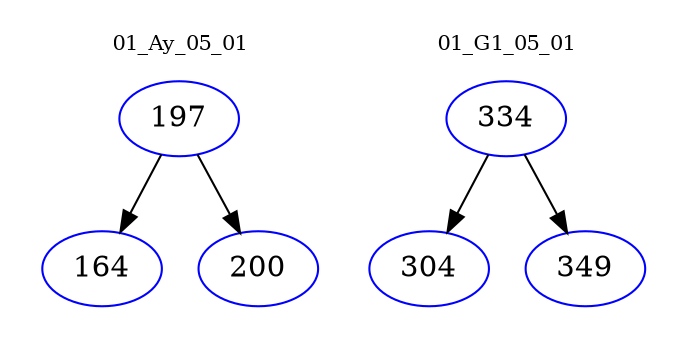 digraph{
subgraph cluster_0 {
color = white
label = "01_Ay_05_01";
fontsize=10;
T0_197 [label="197", color="blue"]
T0_197 -> T0_164 [color="black"]
T0_164 [label="164", color="blue"]
T0_197 -> T0_200 [color="black"]
T0_200 [label="200", color="blue"]
}
subgraph cluster_1 {
color = white
label = "01_G1_05_01";
fontsize=10;
T1_334 [label="334", color="blue"]
T1_334 -> T1_304 [color="black"]
T1_304 [label="304", color="blue"]
T1_334 -> T1_349 [color="black"]
T1_349 [label="349", color="blue"]
}
}
